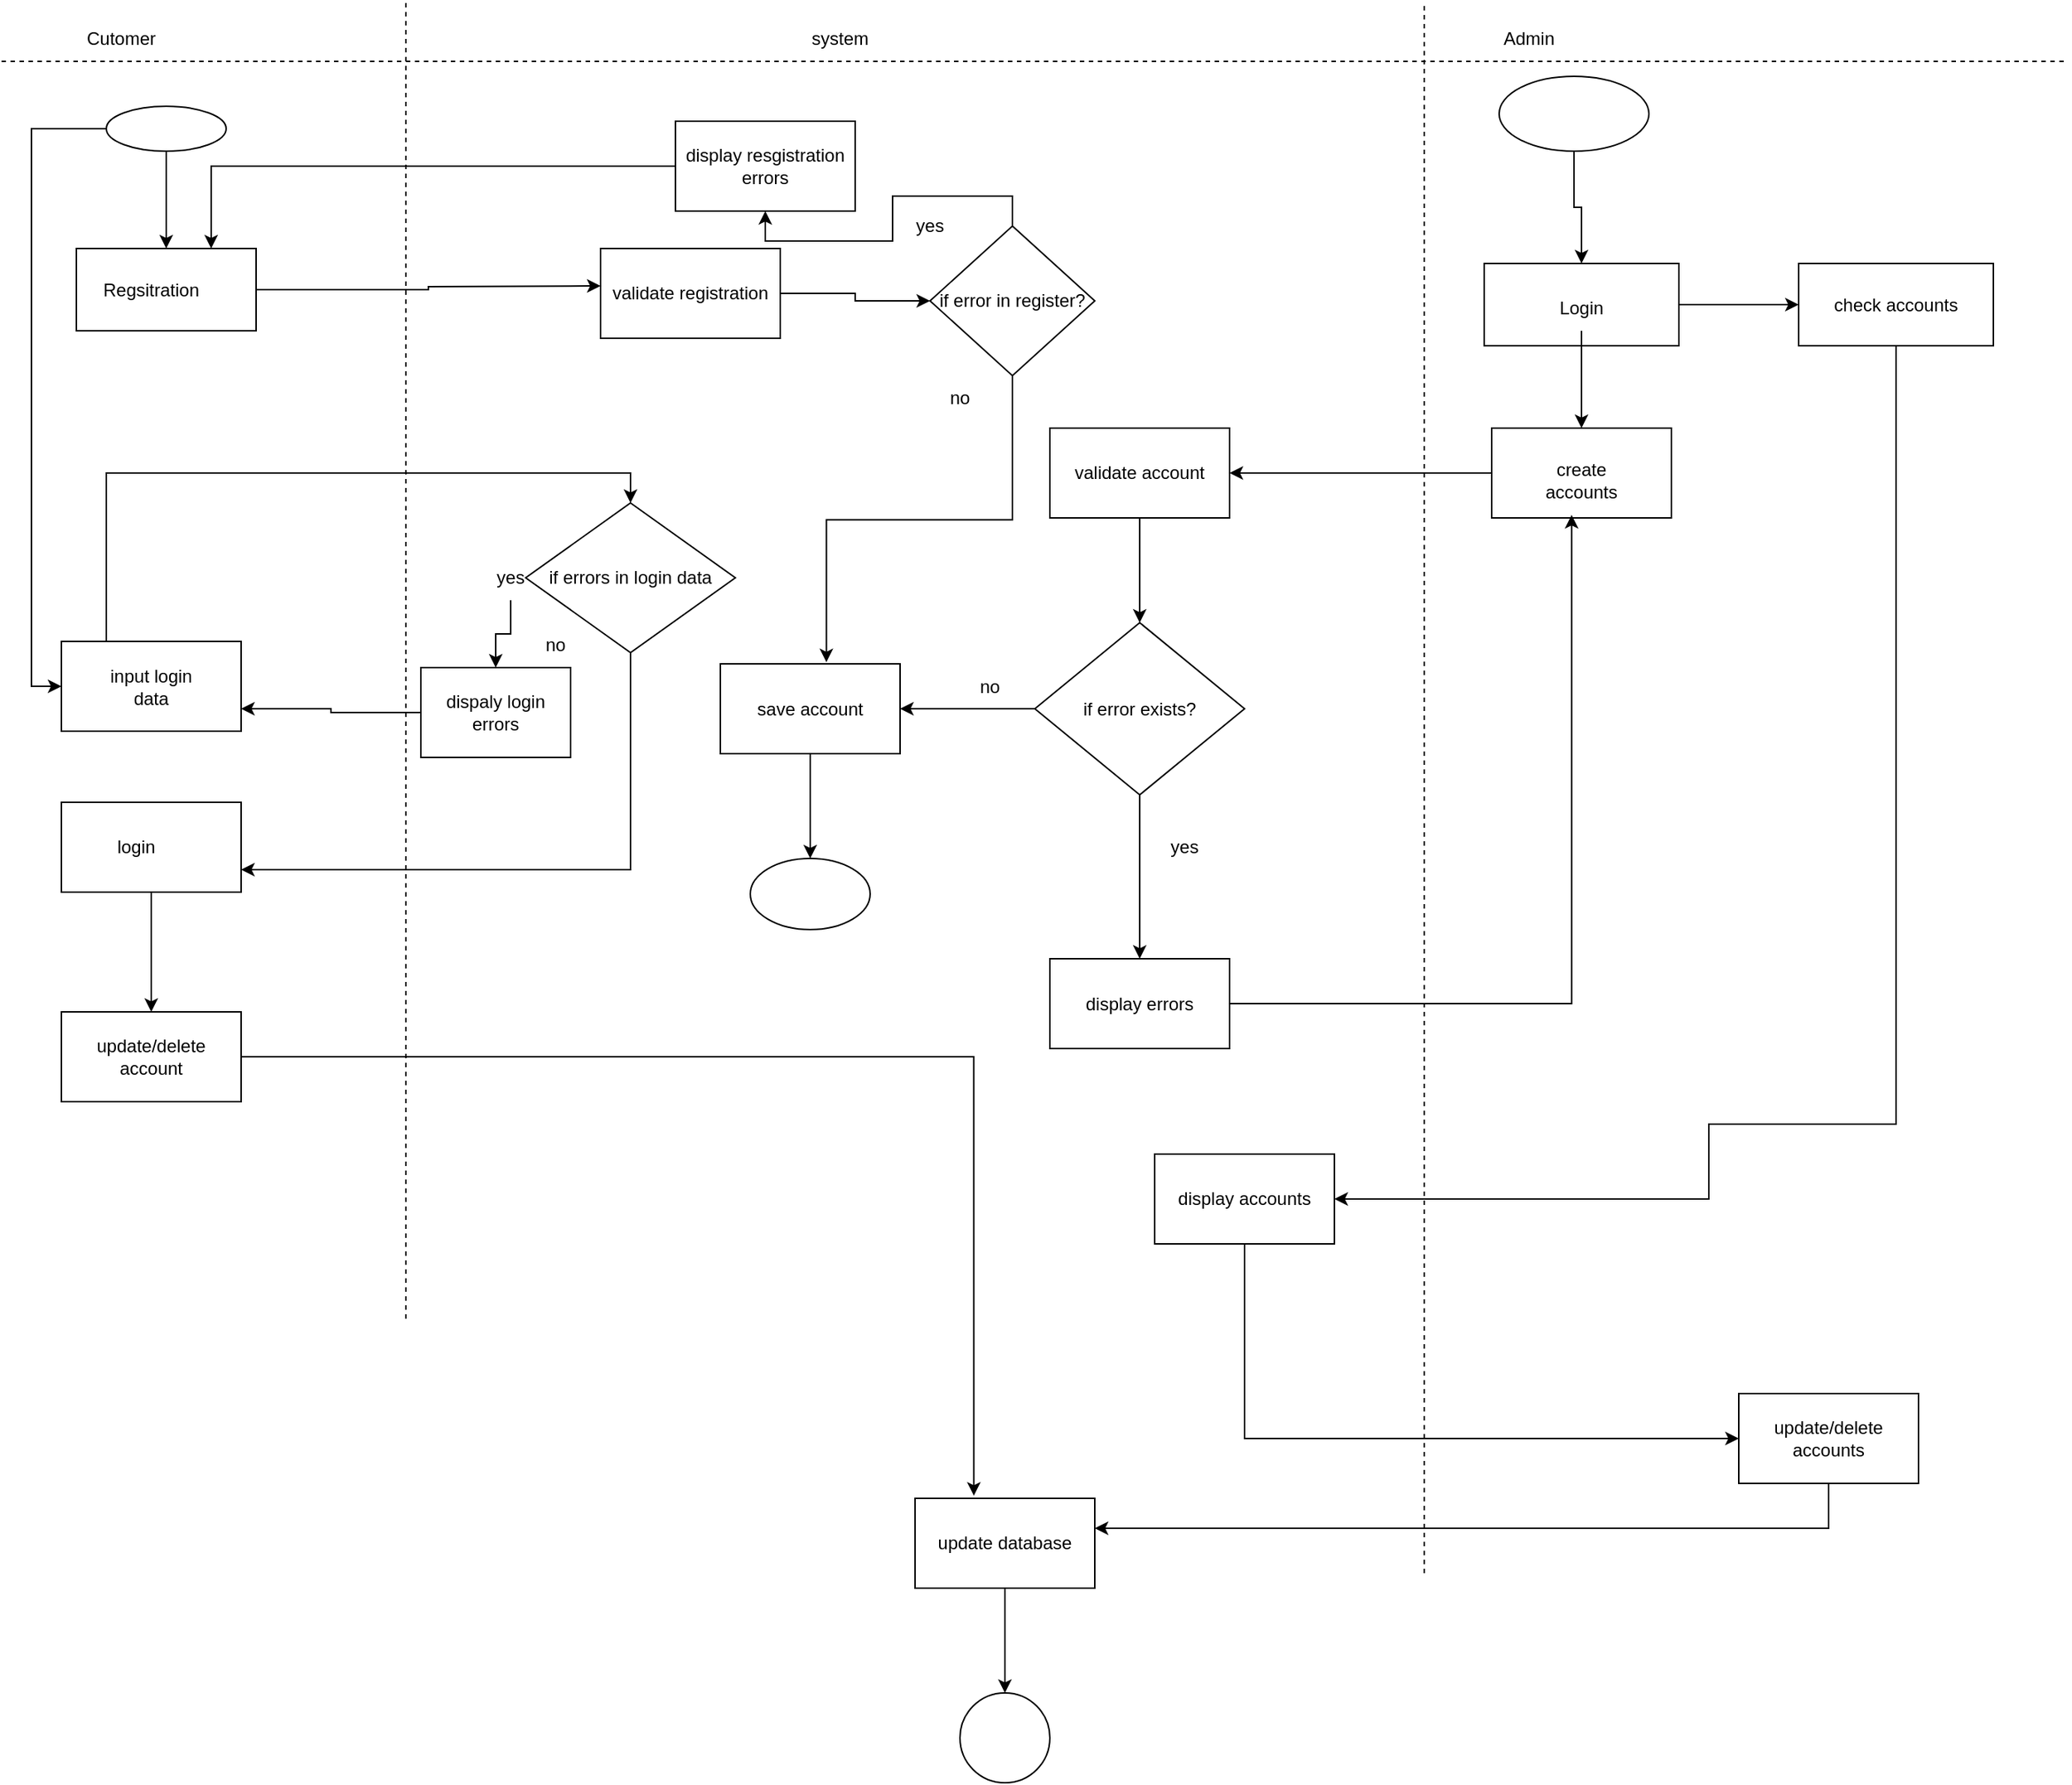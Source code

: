 <mxfile version="22.1.3" type="device">
  <diagram name="Page-1" id="NxBsIqm-GUk7_8INEeEL">
    <mxGraphModel dx="1822" dy="1049" grid="1" gridSize="10" guides="1" tooltips="1" connect="1" arrows="1" fold="1" page="1" pageScale="1" pageWidth="1400" pageHeight="850" math="0" shadow="0">
      <root>
        <mxCell id="0" />
        <mxCell id="1" parent="0" />
        <mxCell id="SvzoBT6RqrIEkRedDi3E-1" value="Cutomer" style="text;strokeColor=none;align=center;fillColor=none;html=1;verticalAlign=middle;whiteSpace=wrap;rounded=0;" parent="1" vertex="1">
          <mxGeometry x="60" y="10" width="60" height="30" as="geometry" />
        </mxCell>
        <mxCell id="SvzoBT6RqrIEkRedDi3E-2" value="" style="endArrow=none;dashed=1;html=1;rounded=0;" parent="1" edge="1">
          <mxGeometry width="50" height="50" relative="1" as="geometry">
            <mxPoint x="280" y="880" as="sourcePoint" />
            <mxPoint x="280" as="targetPoint" />
          </mxGeometry>
        </mxCell>
        <mxCell id="SvzoBT6RqrIEkRedDi3E-3" value="system" style="text;strokeColor=none;align=center;fillColor=none;html=1;verticalAlign=middle;whiteSpace=wrap;rounded=0;" parent="1" vertex="1">
          <mxGeometry x="540" y="10" width="60" height="30" as="geometry" />
        </mxCell>
        <mxCell id="SvzoBT6RqrIEkRedDi3E-4" value="" style="endArrow=none;dashed=1;html=1;rounded=0;" parent="1" edge="1">
          <mxGeometry width="50" height="50" relative="1" as="geometry">
            <mxPoint x="960" y="1050" as="sourcePoint" />
            <mxPoint x="960" y="1" as="targetPoint" />
          </mxGeometry>
        </mxCell>
        <mxCell id="SvzoBT6RqrIEkRedDi3E-5" value="Admin" style="text;strokeColor=none;align=center;fillColor=none;html=1;verticalAlign=middle;whiteSpace=wrap;rounded=0;" parent="1" vertex="1">
          <mxGeometry x="1000" y="10" width="60" height="30" as="geometry" />
        </mxCell>
        <mxCell id="SvzoBT6RqrIEkRedDi3E-6" value="" style="endArrow=none;dashed=1;html=1;rounded=0;" parent="1" edge="1">
          <mxGeometry width="50" height="50" relative="1" as="geometry">
            <mxPoint x="10" y="40" as="sourcePoint" />
            <mxPoint x="1390" y="40" as="targetPoint" />
          </mxGeometry>
        </mxCell>
        <mxCell id="SvzoBT6RqrIEkRedDi3E-9" value="" style="edgeStyle=orthogonalEdgeStyle;rounded=0;orthogonalLoop=1;jettySize=auto;html=1;" parent="1" source="SvzoBT6RqrIEkRedDi3E-7" target="SvzoBT6RqrIEkRedDi3E-8" edge="1">
          <mxGeometry relative="1" as="geometry" />
        </mxCell>
        <mxCell id="SvzoBT6RqrIEkRedDi3E-79" style="edgeStyle=orthogonalEdgeStyle;rounded=0;orthogonalLoop=1;jettySize=auto;html=1;exitX=0;exitY=0.5;exitDx=0;exitDy=0;entryX=0;entryY=0.5;entryDx=0;entryDy=0;" parent="1" source="SvzoBT6RqrIEkRedDi3E-7" target="SvzoBT6RqrIEkRedDi3E-16" edge="1">
          <mxGeometry relative="1" as="geometry" />
        </mxCell>
        <mxCell id="SvzoBT6RqrIEkRedDi3E-7" value="" style="ellipse;whiteSpace=wrap;html=1;" parent="1" vertex="1">
          <mxGeometry x="80" y="70" width="80" height="30" as="geometry" />
        </mxCell>
        <mxCell id="SvzoBT6RqrIEkRedDi3E-12" value="" style="edgeStyle=orthogonalEdgeStyle;rounded=0;orthogonalLoop=1;jettySize=auto;html=1;" parent="1" source="SvzoBT6RqrIEkRedDi3E-8" edge="1">
          <mxGeometry relative="1" as="geometry">
            <mxPoint x="410" y="190" as="targetPoint" />
          </mxGeometry>
        </mxCell>
        <mxCell id="SvzoBT6RqrIEkRedDi3E-8" value="" style="whiteSpace=wrap;html=1;" parent="1" vertex="1">
          <mxGeometry x="60" y="165" width="120" height="55" as="geometry" />
        </mxCell>
        <mxCell id="SvzoBT6RqrIEkRedDi3E-10" value="Regsitration" style="text;strokeColor=none;align=center;fillColor=none;html=1;verticalAlign=middle;whiteSpace=wrap;rounded=0;" parent="1" vertex="1">
          <mxGeometry x="80" y="177.5" width="60" height="30" as="geometry" />
        </mxCell>
        <mxCell id="SvzoBT6RqrIEkRedDi3E-71" style="edgeStyle=orthogonalEdgeStyle;rounded=0;orthogonalLoop=1;jettySize=auto;html=1;exitX=0.25;exitY=0;exitDx=0;exitDy=0;entryX=0.5;entryY=0;entryDx=0;entryDy=0;" parent="1" source="SvzoBT6RqrIEkRedDi3E-16" target="SvzoBT6RqrIEkRedDi3E-63" edge="1">
          <mxGeometry relative="1" as="geometry" />
        </mxCell>
        <mxCell id="SvzoBT6RqrIEkRedDi3E-16" value="" style="whiteSpace=wrap;html=1;" parent="1" vertex="1">
          <mxGeometry x="50" y="427.5" width="120" height="60" as="geometry" />
        </mxCell>
        <mxCell id="SvzoBT6RqrIEkRedDi3E-18" value="input login data" style="text;html=1;strokeColor=none;fillColor=none;align=center;verticalAlign=middle;whiteSpace=wrap;rounded=0;" parent="1" vertex="1">
          <mxGeometry x="80" y="442.5" width="60" height="30" as="geometry" />
        </mxCell>
        <mxCell id="SvzoBT6RqrIEkRedDi3E-87" value="" style="edgeStyle=orthogonalEdgeStyle;rounded=0;orthogonalLoop=1;jettySize=auto;html=1;" parent="1" source="SvzoBT6RqrIEkRedDi3E-20" target="SvzoBT6RqrIEkRedDi3E-86" edge="1">
          <mxGeometry relative="1" as="geometry" />
        </mxCell>
        <mxCell id="SvzoBT6RqrIEkRedDi3E-20" value="" style="whiteSpace=wrap;html=1;" parent="1" vertex="1">
          <mxGeometry x="50" y="535" width="120" height="60" as="geometry" />
        </mxCell>
        <mxCell id="SvzoBT6RqrIEkRedDi3E-22" value="login" style="text;html=1;strokeColor=none;fillColor=none;align=center;verticalAlign=middle;whiteSpace=wrap;rounded=0;" parent="1" vertex="1">
          <mxGeometry x="70" y="550" width="60" height="30" as="geometry" />
        </mxCell>
        <mxCell id="SvzoBT6RqrIEkRedDi3E-25" value="" style="edgeStyle=orthogonalEdgeStyle;rounded=0;orthogonalLoop=1;jettySize=auto;html=1;" parent="1" source="SvzoBT6RqrIEkRedDi3E-23" target="SvzoBT6RqrIEkRedDi3E-24" edge="1">
          <mxGeometry relative="1" as="geometry" />
        </mxCell>
        <mxCell id="SvzoBT6RqrIEkRedDi3E-23" value="" style="ellipse;whiteSpace=wrap;html=1;" parent="1" vertex="1">
          <mxGeometry x="1010" y="50" width="100" height="50" as="geometry" />
        </mxCell>
        <mxCell id="SvzoBT6RqrIEkRedDi3E-56" value="" style="edgeStyle=orthogonalEdgeStyle;rounded=0;orthogonalLoop=1;jettySize=auto;html=1;" parent="1" source="SvzoBT6RqrIEkRedDi3E-24" target="SvzoBT6RqrIEkRedDi3E-55" edge="1">
          <mxGeometry relative="1" as="geometry" />
        </mxCell>
        <mxCell id="SvzoBT6RqrIEkRedDi3E-24" value="" style="whiteSpace=wrap;html=1;" parent="1" vertex="1">
          <mxGeometry x="1000" y="175" width="130" height="55" as="geometry" />
        </mxCell>
        <mxCell id="SvzoBT6RqrIEkRedDi3E-28" value="" style="edgeStyle=orthogonalEdgeStyle;rounded=0;orthogonalLoop=1;jettySize=auto;html=1;" parent="1" source="SvzoBT6RqrIEkRedDi3E-26" target="SvzoBT6RqrIEkRedDi3E-27" edge="1">
          <mxGeometry relative="1" as="geometry" />
        </mxCell>
        <mxCell id="SvzoBT6RqrIEkRedDi3E-26" value="Login" style="text;html=1;strokeColor=none;fillColor=none;align=center;verticalAlign=middle;whiteSpace=wrap;rounded=0;" parent="1" vertex="1">
          <mxGeometry x="1035" y="190" width="60" height="30" as="geometry" />
        </mxCell>
        <mxCell id="SvzoBT6RqrIEkRedDi3E-42" value="" style="edgeStyle=orthogonalEdgeStyle;rounded=0;orthogonalLoop=1;jettySize=auto;html=1;" parent="1" source="SvzoBT6RqrIEkRedDi3E-27" target="SvzoBT6RqrIEkRedDi3E-41" edge="1">
          <mxGeometry relative="1" as="geometry" />
        </mxCell>
        <mxCell id="SvzoBT6RqrIEkRedDi3E-27" value="" style="whiteSpace=wrap;html=1;" parent="1" vertex="1">
          <mxGeometry x="1005" y="285" width="120" height="60" as="geometry" />
        </mxCell>
        <mxCell id="SvzoBT6RqrIEkRedDi3E-29" value="create&lt;br&gt;accounts" style="text;html=1;strokeColor=none;fillColor=none;align=center;verticalAlign=middle;whiteSpace=wrap;rounded=0;" parent="1" vertex="1">
          <mxGeometry x="1035" y="305" width="60" height="30" as="geometry" />
        </mxCell>
        <mxCell id="SvzoBT6RqrIEkRedDi3E-44" value="" style="edgeStyle=orthogonalEdgeStyle;rounded=0;orthogonalLoop=1;jettySize=auto;html=1;" parent="1" source="SvzoBT6RqrIEkRedDi3E-41" target="SvzoBT6RqrIEkRedDi3E-43" edge="1">
          <mxGeometry relative="1" as="geometry" />
        </mxCell>
        <mxCell id="SvzoBT6RqrIEkRedDi3E-41" value="validate account" style="whiteSpace=wrap;html=1;" parent="1" vertex="1">
          <mxGeometry x="710" y="285" width="120" height="60" as="geometry" />
        </mxCell>
        <mxCell id="SvzoBT6RqrIEkRedDi3E-46" value="" style="edgeStyle=orthogonalEdgeStyle;rounded=0;orthogonalLoop=1;jettySize=auto;html=1;" parent="1" source="SvzoBT6RqrIEkRedDi3E-43" target="SvzoBT6RqrIEkRedDi3E-45" edge="1">
          <mxGeometry relative="1" as="geometry" />
        </mxCell>
        <mxCell id="SvzoBT6RqrIEkRedDi3E-51" value="" style="edgeStyle=orthogonalEdgeStyle;rounded=0;orthogonalLoop=1;jettySize=auto;html=1;" parent="1" source="SvzoBT6RqrIEkRedDi3E-43" target="SvzoBT6RqrIEkRedDi3E-50" edge="1">
          <mxGeometry relative="1" as="geometry" />
        </mxCell>
        <mxCell id="SvzoBT6RqrIEkRedDi3E-43" value="if error exists?" style="rhombus;whiteSpace=wrap;html=1;" parent="1" vertex="1">
          <mxGeometry x="700" y="415" width="140" height="115" as="geometry" />
        </mxCell>
        <mxCell id="SvzoBT6RqrIEkRedDi3E-45" value="display errors" style="whiteSpace=wrap;html=1;" parent="1" vertex="1">
          <mxGeometry x="710" y="639.5" width="120" height="60" as="geometry" />
        </mxCell>
        <mxCell id="SvzoBT6RqrIEkRedDi3E-47" value="yes" style="text;html=1;strokeColor=none;fillColor=none;align=center;verticalAlign=middle;whiteSpace=wrap;rounded=0;" parent="1" vertex="1">
          <mxGeometry x="770" y="550" width="60" height="30" as="geometry" />
        </mxCell>
        <mxCell id="SvzoBT6RqrIEkRedDi3E-49" style="edgeStyle=orthogonalEdgeStyle;rounded=0;orthogonalLoop=1;jettySize=auto;html=1;exitX=1;exitY=0.5;exitDx=0;exitDy=0;entryX=0.445;entryY=0.967;entryDx=0;entryDy=0;entryPerimeter=0;" parent="1" source="SvzoBT6RqrIEkRedDi3E-45" target="SvzoBT6RqrIEkRedDi3E-27" edge="1">
          <mxGeometry relative="1" as="geometry" />
        </mxCell>
        <mxCell id="SvzoBT6RqrIEkRedDi3E-54" value="" style="edgeStyle=orthogonalEdgeStyle;rounded=0;orthogonalLoop=1;jettySize=auto;html=1;" parent="1" source="SvzoBT6RqrIEkRedDi3E-50" target="SvzoBT6RqrIEkRedDi3E-53" edge="1">
          <mxGeometry relative="1" as="geometry" />
        </mxCell>
        <mxCell id="SvzoBT6RqrIEkRedDi3E-50" value="save account" style="whiteSpace=wrap;html=1;" parent="1" vertex="1">
          <mxGeometry x="490" y="442.5" width="120" height="60" as="geometry" />
        </mxCell>
        <mxCell id="SvzoBT6RqrIEkRedDi3E-52" value="no" style="text;html=1;strokeColor=none;fillColor=none;align=center;verticalAlign=middle;whiteSpace=wrap;rounded=0;" parent="1" vertex="1">
          <mxGeometry x="640" y="442.5" width="60" height="30" as="geometry" />
        </mxCell>
        <mxCell id="SvzoBT6RqrIEkRedDi3E-53" value="" style="ellipse;whiteSpace=wrap;html=1;" parent="1" vertex="1">
          <mxGeometry x="510" y="572.5" width="80" height="47.5" as="geometry" />
        </mxCell>
        <mxCell id="SvzoBT6RqrIEkRedDi3E-58" value="" style="edgeStyle=orthogonalEdgeStyle;rounded=0;orthogonalLoop=1;jettySize=auto;html=1;" parent="1" source="SvzoBT6RqrIEkRedDi3E-55" target="SvzoBT6RqrIEkRedDi3E-57" edge="1">
          <mxGeometry relative="1" as="geometry">
            <Array as="points">
              <mxPoint x="1275" y="750" />
              <mxPoint x="1150" y="750" />
            </Array>
          </mxGeometry>
        </mxCell>
        <mxCell id="SvzoBT6RqrIEkRedDi3E-55" value="check accounts" style="whiteSpace=wrap;html=1;" parent="1" vertex="1">
          <mxGeometry x="1210" y="175" width="130" height="55" as="geometry" />
        </mxCell>
        <mxCell id="SvzoBT6RqrIEkRedDi3E-60" value="" style="edgeStyle=orthogonalEdgeStyle;rounded=0;orthogonalLoop=1;jettySize=auto;html=1;" parent="1" source="SvzoBT6RqrIEkRedDi3E-57" target="SvzoBT6RqrIEkRedDi3E-59" edge="1">
          <mxGeometry relative="1" as="geometry">
            <Array as="points">
              <mxPoint x="840" y="960" />
            </Array>
          </mxGeometry>
        </mxCell>
        <mxCell id="SvzoBT6RqrIEkRedDi3E-57" value="display accounts" style="whiteSpace=wrap;html=1;" parent="1" vertex="1">
          <mxGeometry x="780" y="770" width="120" height="60" as="geometry" />
        </mxCell>
        <mxCell id="SvzoBT6RqrIEkRedDi3E-62" value="" style="edgeStyle=orthogonalEdgeStyle;rounded=0;orthogonalLoop=1;jettySize=auto;html=1;" parent="1" source="SvzoBT6RqrIEkRedDi3E-59" target="SvzoBT6RqrIEkRedDi3E-61" edge="1">
          <mxGeometry relative="1" as="geometry">
            <Array as="points">
              <mxPoint x="1230" y="1020" />
            </Array>
          </mxGeometry>
        </mxCell>
        <mxCell id="SvzoBT6RqrIEkRedDi3E-59" value="update/delete accounts" style="whiteSpace=wrap;html=1;" parent="1" vertex="1">
          <mxGeometry x="1170" y="930" width="120" height="60" as="geometry" />
        </mxCell>
        <mxCell id="SvzoBT6RqrIEkRedDi3E-91" value="" style="edgeStyle=orthogonalEdgeStyle;rounded=0;orthogonalLoop=1;jettySize=auto;html=1;" parent="1" source="SvzoBT6RqrIEkRedDi3E-61" target="SvzoBT6RqrIEkRedDi3E-90" edge="1">
          <mxGeometry relative="1" as="geometry" />
        </mxCell>
        <mxCell id="SvzoBT6RqrIEkRedDi3E-61" value="update database" style="whiteSpace=wrap;html=1;" parent="1" vertex="1">
          <mxGeometry x="620" y="1000" width="120" height="60" as="geometry" />
        </mxCell>
        <mxCell id="SvzoBT6RqrIEkRedDi3E-65" style="edgeStyle=orthogonalEdgeStyle;rounded=0;orthogonalLoop=1;jettySize=auto;html=1;exitX=0.5;exitY=1;exitDx=0;exitDy=0;entryX=1;entryY=0.75;entryDx=0;entryDy=0;" parent="1" source="SvzoBT6RqrIEkRedDi3E-63" target="SvzoBT6RqrIEkRedDi3E-20" edge="1">
          <mxGeometry relative="1" as="geometry" />
        </mxCell>
        <mxCell id="SvzoBT6RqrIEkRedDi3E-63" value="if errors in login data" style="rhombus;whiteSpace=wrap;html=1;" parent="1" vertex="1">
          <mxGeometry x="360" y="335" width="140" height="100" as="geometry" />
        </mxCell>
        <mxCell id="SvzoBT6RqrIEkRedDi3E-66" value="no" style="text;html=1;strokeColor=none;fillColor=none;align=center;verticalAlign=middle;whiteSpace=wrap;rounded=0;" parent="1" vertex="1">
          <mxGeometry x="350" y="415" width="60" height="30" as="geometry" />
        </mxCell>
        <mxCell id="SvzoBT6RqrIEkRedDi3E-81" value="" style="edgeStyle=orthogonalEdgeStyle;rounded=0;orthogonalLoop=1;jettySize=auto;html=1;" parent="1" source="SvzoBT6RqrIEkRedDi3E-68" target="SvzoBT6RqrIEkRedDi3E-80" edge="1">
          <mxGeometry relative="1" as="geometry" />
        </mxCell>
        <mxCell id="SvzoBT6RqrIEkRedDi3E-68" value="yes" style="text;html=1;strokeColor=none;fillColor=none;align=center;verticalAlign=middle;whiteSpace=wrap;rounded=0;" parent="1" vertex="1">
          <mxGeometry x="320" y="370" width="60" height="30" as="geometry" />
        </mxCell>
        <mxCell id="SvzoBT6RqrIEkRedDi3E-73" value="" style="edgeStyle=orthogonalEdgeStyle;rounded=0;orthogonalLoop=1;jettySize=auto;html=1;" parent="1" source="SvzoBT6RqrIEkRedDi3E-69" target="SvzoBT6RqrIEkRedDi3E-72" edge="1">
          <mxGeometry relative="1" as="geometry" />
        </mxCell>
        <mxCell id="SvzoBT6RqrIEkRedDi3E-69" value="validate registration" style="rounded=0;whiteSpace=wrap;html=1;" parent="1" vertex="1">
          <mxGeometry x="410" y="165" width="120" height="60" as="geometry" />
        </mxCell>
        <mxCell id="SvzoBT6RqrIEkRedDi3E-72" value="if error in register?" style="rhombus;whiteSpace=wrap;html=1;rounded=0;" parent="1" vertex="1">
          <mxGeometry x="630" y="150" width="110" height="100" as="geometry" />
        </mxCell>
        <mxCell id="SvzoBT6RqrIEkRedDi3E-84" value="" style="edgeStyle=orthogonalEdgeStyle;rounded=0;orthogonalLoop=1;jettySize=auto;html=1;exitX=0.5;exitY=0;exitDx=0;exitDy=0;" parent="1" source="SvzoBT6RqrIEkRedDi3E-72" target="SvzoBT6RqrIEkRedDi3E-83" edge="1">
          <mxGeometry relative="1" as="geometry" />
        </mxCell>
        <mxCell id="SvzoBT6RqrIEkRedDi3E-75" value="yes" style="text;html=1;strokeColor=none;fillColor=none;align=center;verticalAlign=middle;whiteSpace=wrap;rounded=0;" parent="1" vertex="1">
          <mxGeometry x="600" y="135" width="60" height="30" as="geometry" />
        </mxCell>
        <mxCell id="SvzoBT6RqrIEkRedDi3E-77" value="no" style="text;html=1;strokeColor=none;fillColor=none;align=center;verticalAlign=middle;whiteSpace=wrap;rounded=0;" parent="1" vertex="1">
          <mxGeometry x="620" y="250" width="60" height="30" as="geometry" />
        </mxCell>
        <mxCell id="SvzoBT6RqrIEkRedDi3E-78" style="edgeStyle=orthogonalEdgeStyle;rounded=0;orthogonalLoop=1;jettySize=auto;html=1;exitX=0.5;exitY=1;exitDx=0;exitDy=0;entryX=0.59;entryY=-0.018;entryDx=0;entryDy=0;entryPerimeter=0;" parent="1" source="SvzoBT6RqrIEkRedDi3E-72" target="SvzoBT6RqrIEkRedDi3E-50" edge="1">
          <mxGeometry relative="1" as="geometry" />
        </mxCell>
        <mxCell id="SvzoBT6RqrIEkRedDi3E-82" style="edgeStyle=orthogonalEdgeStyle;rounded=0;orthogonalLoop=1;jettySize=auto;html=1;exitX=0;exitY=0.5;exitDx=0;exitDy=0;entryX=1;entryY=0.75;entryDx=0;entryDy=0;" parent="1" source="SvzoBT6RqrIEkRedDi3E-80" target="SvzoBT6RqrIEkRedDi3E-16" edge="1">
          <mxGeometry relative="1" as="geometry" />
        </mxCell>
        <mxCell id="SvzoBT6RqrIEkRedDi3E-80" value="dispaly login errors" style="whiteSpace=wrap;html=1;" parent="1" vertex="1">
          <mxGeometry x="290" y="445" width="100" height="60" as="geometry" />
        </mxCell>
        <mxCell id="SvzoBT6RqrIEkRedDi3E-85" style="edgeStyle=orthogonalEdgeStyle;rounded=0;orthogonalLoop=1;jettySize=auto;html=1;exitX=0;exitY=0.5;exitDx=0;exitDy=0;entryX=0.75;entryY=0;entryDx=0;entryDy=0;" parent="1" source="SvzoBT6RqrIEkRedDi3E-83" target="SvzoBT6RqrIEkRedDi3E-8" edge="1">
          <mxGeometry relative="1" as="geometry" />
        </mxCell>
        <mxCell id="SvzoBT6RqrIEkRedDi3E-83" value="display resgistration errors" style="whiteSpace=wrap;html=1;" parent="1" vertex="1">
          <mxGeometry x="460" y="80" width="120" height="60" as="geometry" />
        </mxCell>
        <mxCell id="SvzoBT6RqrIEkRedDi3E-89" value="" style="edgeStyle=orthogonalEdgeStyle;rounded=0;orthogonalLoop=1;jettySize=auto;html=1;entryX=0.327;entryY=-0.03;entryDx=0;entryDy=0;entryPerimeter=0;" parent="1" source="SvzoBT6RqrIEkRedDi3E-86" target="SvzoBT6RqrIEkRedDi3E-61" edge="1">
          <mxGeometry relative="1" as="geometry">
            <mxPoint x="360" y="705" as="targetPoint" />
          </mxGeometry>
        </mxCell>
        <mxCell id="SvzoBT6RqrIEkRedDi3E-86" value="update/delete account" style="whiteSpace=wrap;html=1;" parent="1" vertex="1">
          <mxGeometry x="50" y="675" width="120" height="60" as="geometry" />
        </mxCell>
        <mxCell id="SvzoBT6RqrIEkRedDi3E-90" value="" style="ellipse;whiteSpace=wrap;html=1;" parent="1" vertex="1">
          <mxGeometry x="650" y="1130" width="60" height="60" as="geometry" />
        </mxCell>
      </root>
    </mxGraphModel>
  </diagram>
</mxfile>
